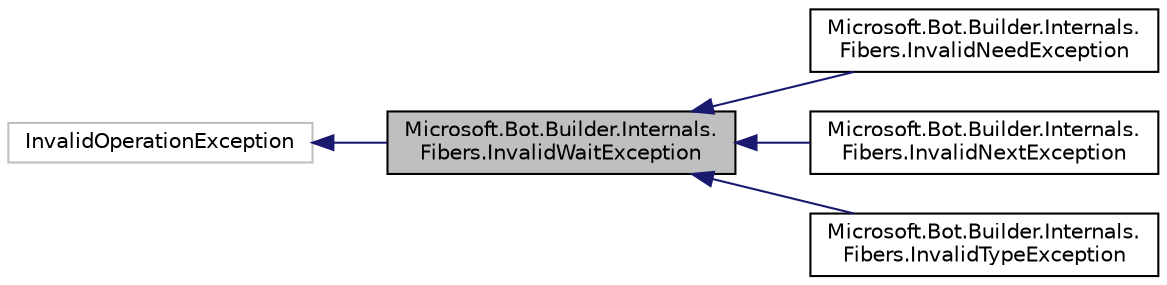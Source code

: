 digraph "Microsoft.Bot.Builder.Internals.Fibers.InvalidWaitException"
{
  edge [fontname="Helvetica",fontsize="10",labelfontname="Helvetica",labelfontsize="10"];
  node [fontname="Helvetica",fontsize="10",shape=record];
  rankdir="LR";
  Node1 [label="Microsoft.Bot.Builder.Internals.\lFibers.InvalidWaitException",height=0.2,width=0.4,color="black", fillcolor="grey75", style="filled", fontcolor="black"];
  Node2 -> Node1 [dir="back",color="midnightblue",fontsize="10",style="solid",fontname="Helvetica"];
  Node2 [label="InvalidOperationException",height=0.2,width=0.4,color="grey75", fillcolor="white", style="filled"];
  Node1 -> Node3 [dir="back",color="midnightblue",fontsize="10",style="solid",fontname="Helvetica"];
  Node3 [label="Microsoft.Bot.Builder.Internals.\lFibers.InvalidNeedException",height=0.2,width=0.4,color="black", fillcolor="white", style="filled",URL="$d5/d03/class_microsoft_1_1_bot_1_1_builder_1_1_internals_1_1_fibers_1_1_invalid_need_exception.html"];
  Node1 -> Node4 [dir="back",color="midnightblue",fontsize="10",style="solid",fontname="Helvetica"];
  Node4 [label="Microsoft.Bot.Builder.Internals.\lFibers.InvalidNextException",height=0.2,width=0.4,color="black", fillcolor="white", style="filled",URL="$d6/db6/class_microsoft_1_1_bot_1_1_builder_1_1_internals_1_1_fibers_1_1_invalid_next_exception.html"];
  Node1 -> Node5 [dir="back",color="midnightblue",fontsize="10",style="solid",fontname="Helvetica"];
  Node5 [label="Microsoft.Bot.Builder.Internals.\lFibers.InvalidTypeException",height=0.2,width=0.4,color="black", fillcolor="white", style="filled",URL="$db/dc5/class_microsoft_1_1_bot_1_1_builder_1_1_internals_1_1_fibers_1_1_invalid_type_exception.html"];
}
